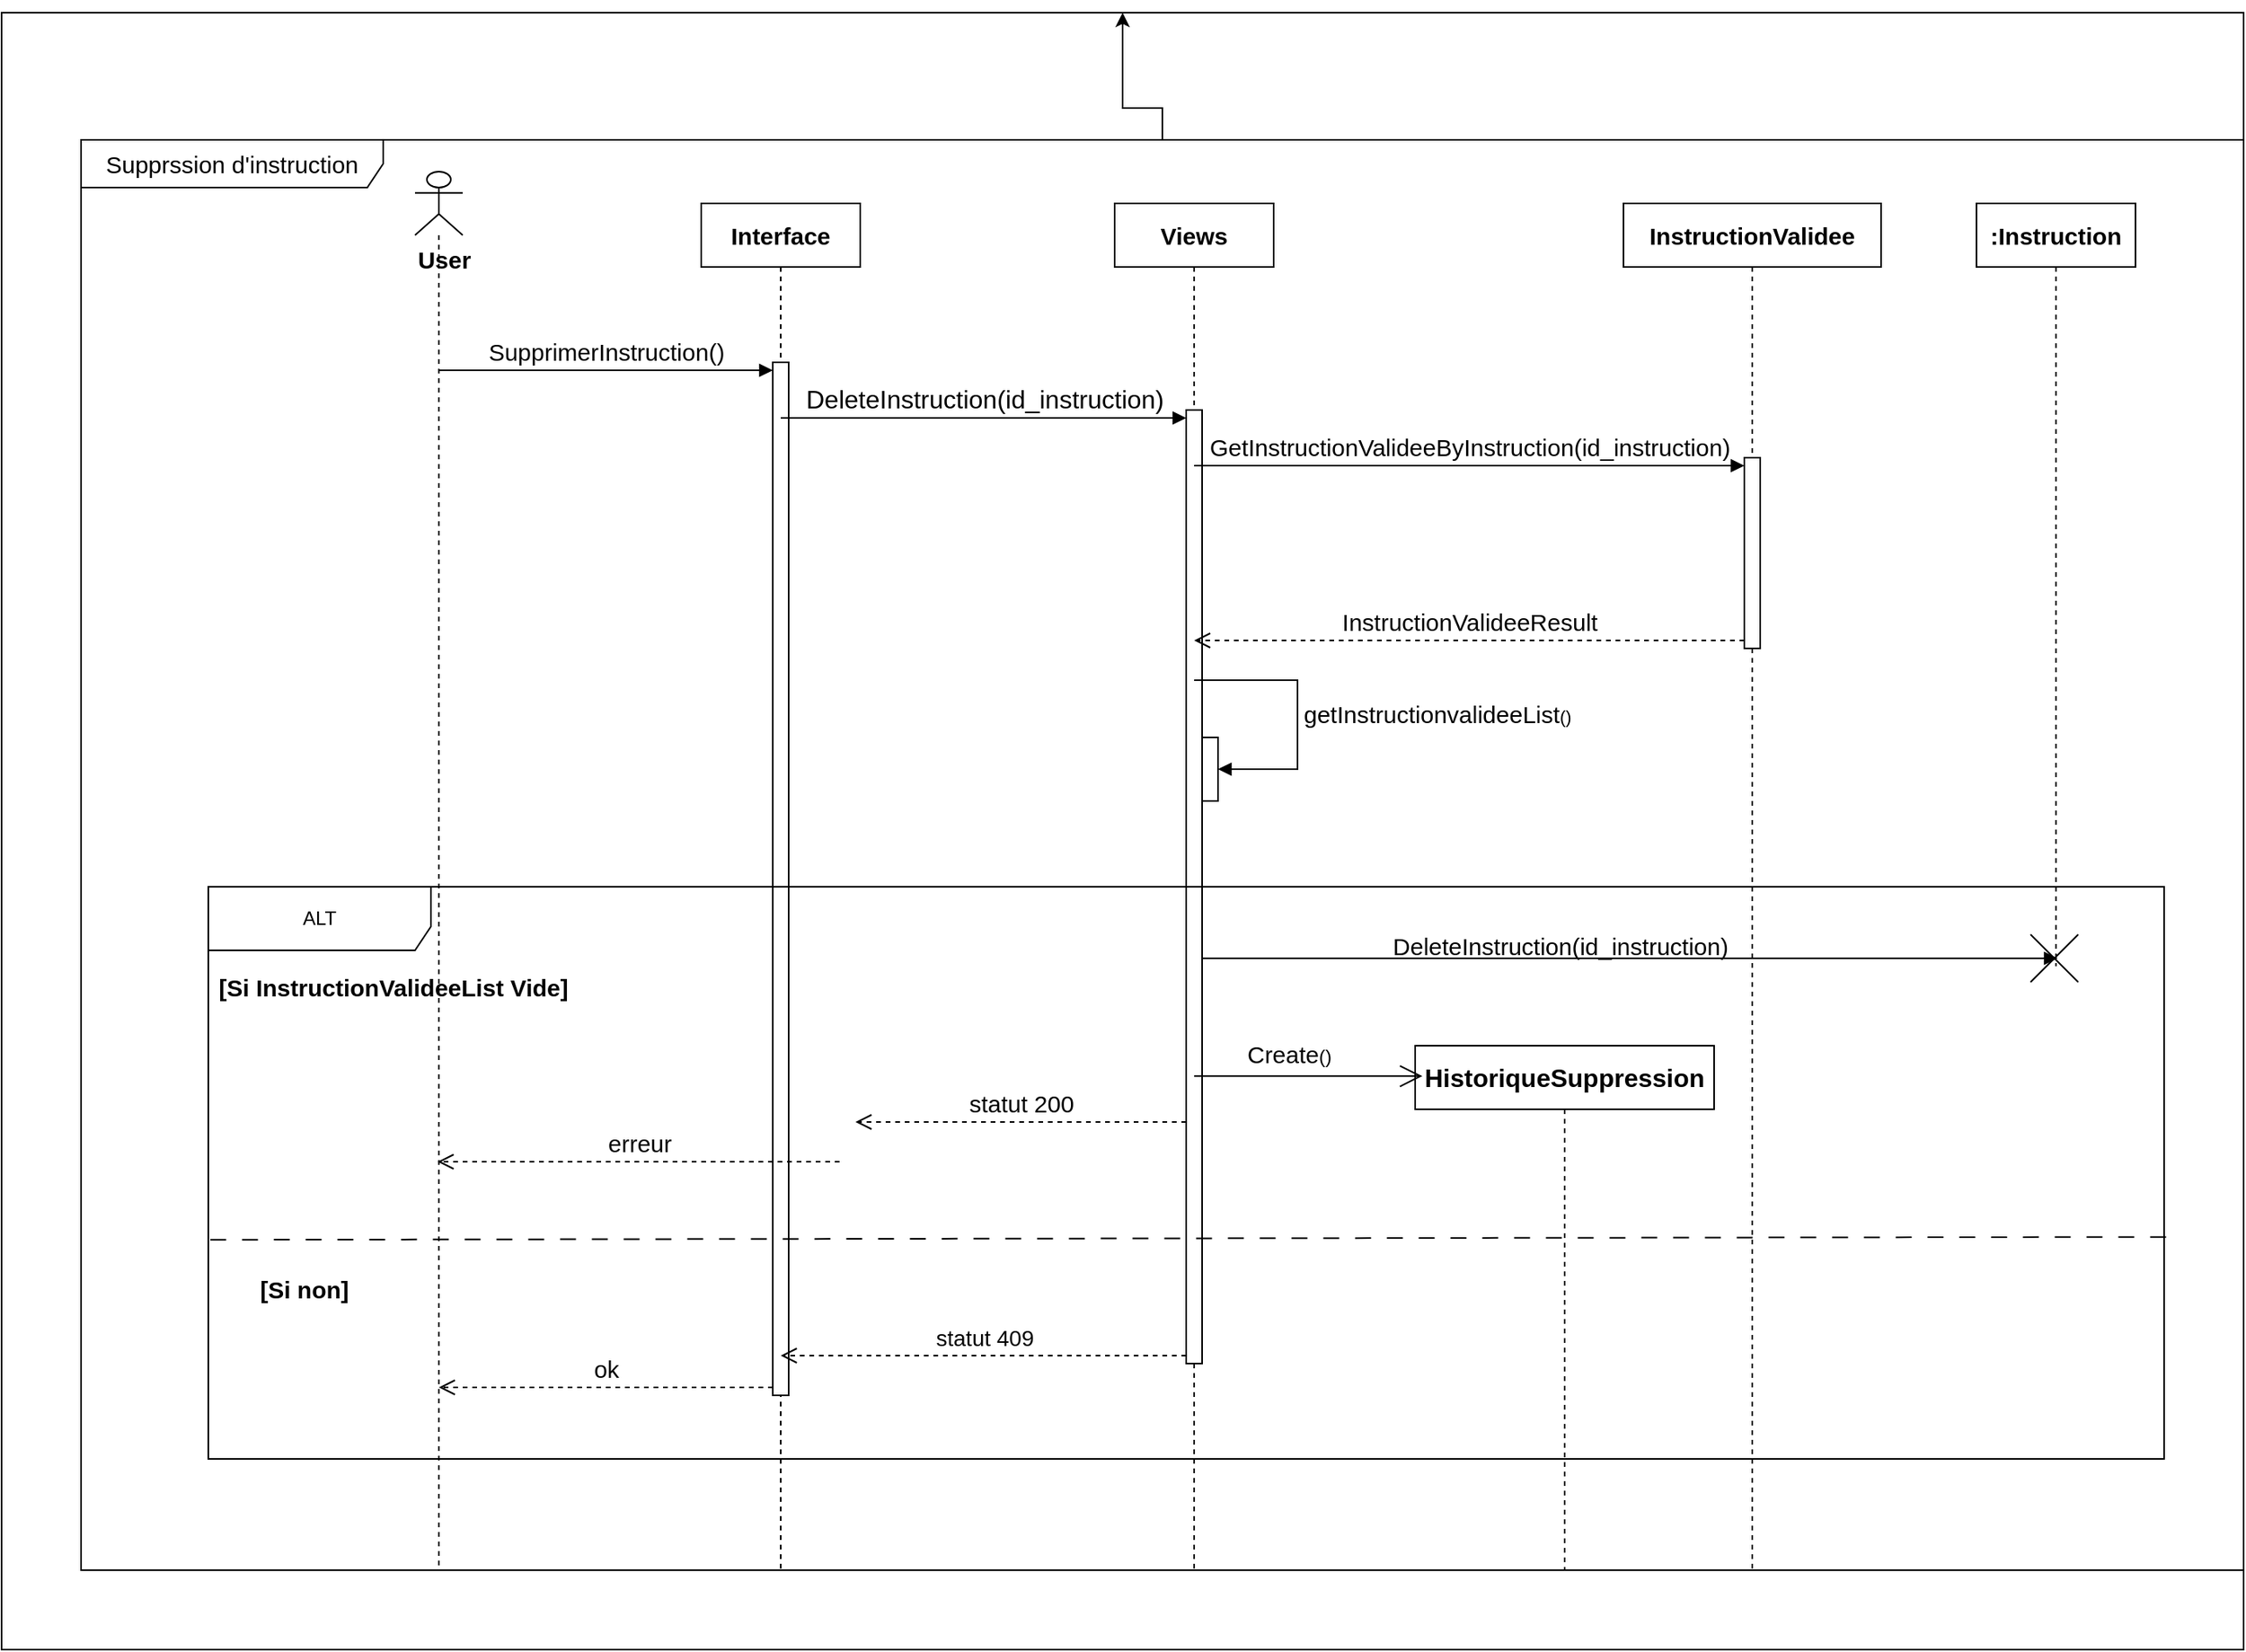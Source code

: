 <mxfile version="24.8.3">
  <diagram name="Page-1" id="Fnoq2qjlK88wWc1oOvnY">
    <mxGraphModel dx="1222" dy="628" grid="1" gridSize="10" guides="1" tooltips="1" connect="1" arrows="1" fold="1" page="1" pageScale="1" pageWidth="3300" pageHeight="4681" math="0" shadow="0">
      <root>
        <mxCell id="0" />
        <mxCell id="1" parent="0" />
        <mxCell id="l7N8maQYvU7LaO7XAh8y-1" value="" style="rounded=0;whiteSpace=wrap;html=1;" vertex="1" parent="1">
          <mxGeometry y="20" width="1410" height="1030" as="geometry" />
        </mxCell>
        <mxCell id="l7N8maQYvU7LaO7XAh8y-2" value="" style="shape=umlLifeline;perimeter=lifelinePerimeter;whiteSpace=wrap;html=1;container=1;dropTarget=0;collapsible=0;recursiveResize=0;outlineConnect=0;portConstraint=eastwest;newEdgeStyle={&quot;curved&quot;:0,&quot;rounded&quot;:0};participant=umlActor;" vertex="1" parent="1">
          <mxGeometry x="260" y="120" width="30" height="880" as="geometry" />
        </mxCell>
        <mxCell id="l7N8maQYvU7LaO7XAh8y-3" value="&lt;font style=&quot;font-size: 15px;&quot;&gt;User&lt;/font&gt;" style="text;align=center;fontStyle=1;verticalAlign=middle;spacingLeft=3;spacingRight=3;strokeColor=none;rotatable=0;points=[[0,0.5],[1,0.5]];portConstraint=eastwest;html=1;" vertex="1" parent="1">
          <mxGeometry x="238" y="162" width="80" height="26" as="geometry" />
        </mxCell>
        <mxCell id="l7N8maQYvU7LaO7XAh8y-4" value="&lt;b&gt;&lt;font style=&quot;font-size: 15px;&quot;&gt;Interface&lt;/font&gt;&lt;/b&gt;" style="shape=umlLifeline;perimeter=lifelinePerimeter;whiteSpace=wrap;html=1;container=1;dropTarget=0;collapsible=0;recursiveResize=0;outlineConnect=0;portConstraint=eastwest;newEdgeStyle={&quot;curved&quot;:0,&quot;rounded&quot;:0};" vertex="1" parent="1">
          <mxGeometry x="440" y="140" width="100" height="860" as="geometry" />
        </mxCell>
        <mxCell id="l7N8maQYvU7LaO7XAh8y-5" value="" style="html=1;points=[[0,0,0,0,5],[0,1,0,0,-5],[1,0,0,0,5],[1,1,0,0,-5]];perimeter=orthogonalPerimeter;outlineConnect=0;targetShapes=umlLifeline;portConstraint=eastwest;newEdgeStyle={&quot;curved&quot;:0,&quot;rounded&quot;:0};" vertex="1" parent="l7N8maQYvU7LaO7XAh8y-4">
          <mxGeometry x="45" y="100" width="10" height="650" as="geometry" />
        </mxCell>
        <mxCell id="l7N8maQYvU7LaO7XAh8y-6" value="&lt;font style=&quot;font-size: 15px;&quot;&gt;&lt;b&gt;Views&lt;/b&gt;&lt;/font&gt;" style="shape=umlLifeline;perimeter=lifelinePerimeter;whiteSpace=wrap;html=1;container=1;dropTarget=0;collapsible=0;recursiveResize=0;outlineConnect=0;portConstraint=eastwest;newEdgeStyle={&quot;curved&quot;:0,&quot;rounded&quot;:0};" vertex="1" parent="1">
          <mxGeometry x="700" y="140" width="100" height="860" as="geometry" />
        </mxCell>
        <mxCell id="l7N8maQYvU7LaO7XAh8y-7" value="" style="html=1;points=[[0,0,0,0,5],[0,1,0,0,-5],[1,0,0,0,5],[1,1,0,0,-5]];perimeter=orthogonalPerimeter;outlineConnect=0;targetShapes=umlLifeline;portConstraint=eastwest;newEdgeStyle={&quot;curved&quot;:0,&quot;rounded&quot;:0};" vertex="1" parent="l7N8maQYvU7LaO7XAh8y-6">
          <mxGeometry x="45" y="130" width="10" height="600" as="geometry" />
        </mxCell>
        <mxCell id="l7N8maQYvU7LaO7XAh8y-8" value="" style="html=1;points=[[0,0,0,0,5],[0,1,0,0,-5],[1,0,0,0,5],[1,1,0,0,-5]];perimeter=orthogonalPerimeter;outlineConnect=0;targetShapes=umlLifeline;portConstraint=eastwest;newEdgeStyle={&quot;curved&quot;:0,&quot;rounded&quot;:0};" vertex="1" parent="l7N8maQYvU7LaO7XAh8y-6">
          <mxGeometry x="55" y="336" width="10" height="40" as="geometry" />
        </mxCell>
        <mxCell id="l7N8maQYvU7LaO7XAh8y-9" value="&lt;font style=&quot;font-size: 15px;&quot;&gt;getInstructionvalideeList&lt;/font&gt;()" style="html=1;align=left;spacingLeft=2;endArrow=block;rounded=0;edgeStyle=orthogonalEdgeStyle;curved=0;rounded=0;" edge="1" parent="l7N8maQYvU7LaO7XAh8y-6" source="l7N8maQYvU7LaO7XAh8y-6" target="l7N8maQYvU7LaO7XAh8y-8">
          <mxGeometry x="0.003" relative="1" as="geometry">
            <mxPoint x="85" y="340" as="sourcePoint" />
            <Array as="points">
              <mxPoint x="115" y="300" />
              <mxPoint x="115" y="356" />
            </Array>
            <mxPoint as="offset" />
          </mxGeometry>
        </mxCell>
        <mxCell id="l7N8maQYvU7LaO7XAh8y-10" value="&lt;b&gt;&lt;font style=&quot;font-size: 15px;&quot;&gt;:Instruction&lt;/font&gt;&lt;/b&gt;" style="shape=umlLifeline;perimeter=lifelinePerimeter;whiteSpace=wrap;html=1;container=1;dropTarget=0;collapsible=0;recursiveResize=0;outlineConnect=0;portConstraint=eastwest;newEdgeStyle={&quot;curved&quot;:0,&quot;rounded&quot;:0};" vertex="1" parent="1">
          <mxGeometry x="1242" y="140" width="100" height="480" as="geometry" />
        </mxCell>
        <mxCell id="l7N8maQYvU7LaO7XAh8y-11" value="&lt;font style=&quot;font-size: 15px;&quot;&gt;SupprimerInstruction()&lt;/font&gt;" style="html=1;verticalAlign=bottom;endArrow=block;curved=0;rounded=0;entryX=0;entryY=0;entryDx=0;entryDy=5;" edge="1" parent="1" source="l7N8maQYvU7LaO7XAh8y-2" target="l7N8maQYvU7LaO7XAh8y-5">
          <mxGeometry relative="1" as="geometry">
            <mxPoint x="460" y="245" as="sourcePoint" />
          </mxGeometry>
        </mxCell>
        <mxCell id="l7N8maQYvU7LaO7XAh8y-12" value="&lt;font style=&quot;font-size: 15px;&quot;&gt;ok&lt;/font&gt;" style="html=1;verticalAlign=bottom;endArrow=open;dashed=1;endSize=8;curved=0;rounded=0;exitX=0;exitY=1;exitDx=0;exitDy=-5;" edge="1" parent="1" source="l7N8maQYvU7LaO7XAh8y-5" target="l7N8maQYvU7LaO7XAh8y-2">
          <mxGeometry x="0.002" relative="1" as="geometry">
            <mxPoint x="460" y="315" as="targetPoint" />
            <mxPoint as="offset" />
          </mxGeometry>
        </mxCell>
        <mxCell id="l7N8maQYvU7LaO7XAh8y-13" value="&lt;font style=&quot;font-size: 15px;&quot;&gt;&lt;b&gt;InstructionValidee&lt;/b&gt;&lt;/font&gt;" style="shape=umlLifeline;perimeter=lifelinePerimeter;whiteSpace=wrap;html=1;container=1;dropTarget=0;collapsible=0;recursiveResize=0;outlineConnect=0;portConstraint=eastwest;newEdgeStyle={&quot;curved&quot;:0,&quot;rounded&quot;:0};" vertex="1" parent="1">
          <mxGeometry x="1020" y="140" width="162" height="860" as="geometry" />
        </mxCell>
        <mxCell id="l7N8maQYvU7LaO7XAh8y-14" value="" style="html=1;points=[[0,0,0,0,5],[0,1,0,0,-5],[1,0,0,0,5],[1,1,0,0,-5]];perimeter=orthogonalPerimeter;outlineConnect=0;targetShapes=umlLifeline;portConstraint=eastwest;newEdgeStyle={&quot;curved&quot;:0,&quot;rounded&quot;:0};" vertex="1" parent="l7N8maQYvU7LaO7XAh8y-13">
          <mxGeometry x="76" y="160" width="10" height="120" as="geometry" />
        </mxCell>
        <mxCell id="l7N8maQYvU7LaO7XAh8y-15" value="&lt;font style=&quot;font-size: 16px;&quot;&gt;DeleteInstruction(id_instruction)&lt;/font&gt;" style="html=1;verticalAlign=bottom;endArrow=block;curved=0;rounded=0;entryX=0;entryY=0;entryDx=0;entryDy=5;" edge="1" parent="1" source="l7N8maQYvU7LaO7XAh8y-4" target="l7N8maQYvU7LaO7XAh8y-7">
          <mxGeometry relative="1" as="geometry">
            <mxPoint x="680" y="275" as="sourcePoint" />
          </mxGeometry>
        </mxCell>
        <mxCell id="l7N8maQYvU7LaO7XAh8y-16" value="&lt;font style=&quot;font-size: 14px;&quot;&gt;statut 409&lt;/font&gt;" style="html=1;verticalAlign=bottom;endArrow=open;dashed=1;endSize=8;curved=0;rounded=0;exitX=0;exitY=1;exitDx=0;exitDy=-5;" edge="1" parent="1" source="l7N8maQYvU7LaO7XAh8y-7" target="l7N8maQYvU7LaO7XAh8y-4">
          <mxGeometry relative="1" as="geometry">
            <mxPoint x="680" y="345" as="targetPoint" />
          </mxGeometry>
        </mxCell>
        <mxCell id="l7N8maQYvU7LaO7XAh8y-17" value="&lt;font style=&quot;font-size: 15px;&quot;&gt;GetInstructionValideeByInstruction(id_instruction)&lt;/font&gt;" style="html=1;verticalAlign=bottom;endArrow=block;curved=0;rounded=0;entryX=0;entryY=0;entryDx=0;entryDy=5;" edge="1" parent="1" source="l7N8maQYvU7LaO7XAh8y-6" target="l7N8maQYvU7LaO7XAh8y-14">
          <mxGeometry relative="1" as="geometry">
            <mxPoint x="850" y="295" as="sourcePoint" />
          </mxGeometry>
        </mxCell>
        <mxCell id="l7N8maQYvU7LaO7XAh8y-18" value="&lt;span style=&quot;font-size: 15px;&quot;&gt;InstructionValideeResult&lt;/span&gt;" style="html=1;verticalAlign=bottom;endArrow=open;dashed=1;endSize=8;curved=0;rounded=0;exitX=0;exitY=1;exitDx=0;exitDy=-5;" edge="1" parent="1" source="l7N8maQYvU7LaO7XAh8y-14" target="l7N8maQYvU7LaO7XAh8y-6">
          <mxGeometry relative="1" as="geometry">
            <mxPoint x="850" y="365" as="targetPoint" />
          </mxGeometry>
        </mxCell>
        <mxCell id="l7N8maQYvU7LaO7XAh8y-20" value="" style="html=1;verticalAlign=bottom;labelBackgroundColor=none;endArrow=block;endFill=1;rounded=0;entryX=0.567;entryY=0.5;entryDx=0;entryDy=0;entryPerimeter=0;" edge="1" parent="1" source="l7N8maQYvU7LaO7XAh8y-7" target="l7N8maQYvU7LaO7XAh8y-19">
          <mxGeometry width="160" relative="1" as="geometry">
            <mxPoint x="710" y="530" as="sourcePoint" />
            <mxPoint x="870" y="530" as="targetPoint" />
          </mxGeometry>
        </mxCell>
        <mxCell id="l7N8maQYvU7LaO7XAh8y-21" value="&lt;font style=&quot;font-size: 16px;&quot;&gt;&lt;b&gt;HistoriqueSuppression&lt;/b&gt;&lt;/font&gt;" style="shape=umlLifeline;perimeter=lifelinePerimeter;whiteSpace=wrap;html=1;container=1;dropTarget=0;collapsible=0;recursiveResize=0;outlineConnect=0;portConstraint=eastwest;newEdgeStyle={&quot;curved&quot;:0,&quot;rounded&quot;:0};" vertex="1" parent="1">
          <mxGeometry x="889" y="670" width="188" height="330" as="geometry" />
        </mxCell>
        <mxCell id="l7N8maQYvU7LaO7XAh8y-22" value="" style="endArrow=open;endFill=1;endSize=12;html=1;rounded=0;entryX=0.024;entryY=0.058;entryDx=0;entryDy=0;entryPerimeter=0;" edge="1" parent="1" source="l7N8maQYvU7LaO7XAh8y-6" target="l7N8maQYvU7LaO7XAh8y-21">
          <mxGeometry width="160" relative="1" as="geometry">
            <mxPoint x="850" y="700" as="sourcePoint" />
            <mxPoint x="1010" y="700" as="targetPoint" />
          </mxGeometry>
        </mxCell>
        <mxCell id="l7N8maQYvU7LaO7XAh8y-23" value="ALT" style="shape=umlFrame;whiteSpace=wrap;html=1;pointerEvents=0;width=140;height=40;" vertex="1" parent="1">
          <mxGeometry x="130" y="570" width="1230" height="360" as="geometry" />
        </mxCell>
        <mxCell id="l7N8maQYvU7LaO7XAh8y-24" value="" style="endArrow=none;startArrow=none;endFill=0;startFill=0;endSize=8;html=1;verticalAlign=bottom;dashed=1;labelBackgroundColor=none;dashPattern=10 10;rounded=0;entryX=1.001;entryY=0.612;entryDx=0;entryDy=0;entryPerimeter=0;exitX=0.001;exitY=0.617;exitDx=0;exitDy=0;exitPerimeter=0;elbow=vertical;" edge="1" parent="1" source="l7N8maQYvU7LaO7XAh8y-23" target="l7N8maQYvU7LaO7XAh8y-23">
          <mxGeometry width="160" relative="1" as="geometry">
            <mxPoint x="187.78" y="791.52" as="sourcePoint" />
            <mxPoint x="1302.22" y="787.92" as="targetPoint" />
          </mxGeometry>
        </mxCell>
        <mxCell id="l7N8maQYvU7LaO7XAh8y-25" value="&lt;font style=&quot;font-size: 15px;&quot;&gt;statut 200&lt;/font&gt;" style="html=1;verticalAlign=bottom;endArrow=open;dashed=1;endSize=8;curved=0;rounded=0;" edge="1" parent="1">
          <mxGeometry relative="1" as="geometry">
            <mxPoint x="537" y="718" as="targetPoint" />
            <mxPoint x="745" y="718" as="sourcePoint" />
          </mxGeometry>
        </mxCell>
        <mxCell id="l7N8maQYvU7LaO7XAh8y-26" value="&lt;font style=&quot;font-size: 15px;&quot;&gt;erreur&lt;/font&gt;" style="html=1;verticalAlign=bottom;endArrow=open;dashed=1;endSize=8;curved=0;rounded=0;" edge="1" parent="1">
          <mxGeometry relative="1" as="geometry">
            <mxPoint x="274.167" y="743" as="targetPoint" />
            <mxPoint x="527" y="743" as="sourcePoint" />
          </mxGeometry>
        </mxCell>
        <mxCell id="l7N8maQYvU7LaO7XAh8y-27" value="&lt;span style=&quot;font-size: 15px;&quot;&gt;[&lt;/span&gt;&lt;span style=&quot;font-size: 15px;&quot;&gt;Si InstructionValideeList Vide&lt;/span&gt;&lt;span style=&quot;font-size: 15px;&quot;&gt;]&lt;/span&gt;" style="text;align=center;fontStyle=1;verticalAlign=middle;spacingLeft=3;spacingRight=3;strokeColor=none;rotatable=0;points=[[0,0.5],[1,0.5]];portConstraint=eastwest;html=1;" vertex="1" parent="1">
          <mxGeometry x="180" y="620" width="131" height="26" as="geometry" />
        </mxCell>
        <mxCell id="l7N8maQYvU7LaO7XAh8y-28" value="&lt;font style=&quot;font-size: 15px;&quot;&gt;[Si non]&lt;/font&gt;" style="text;align=center;fontStyle=1;verticalAlign=middle;spacingLeft=3;spacingRight=3;strokeColor=none;rotatable=0;points=[[0,0.5],[1,0.5]];portConstraint=eastwest;html=1;" vertex="1" parent="1">
          <mxGeometry x="150" y="810" width="80" height="26" as="geometry" />
        </mxCell>
        <mxCell id="l7N8maQYvU7LaO7XAh8y-29" value="&lt;font style=&quot;font-size: 15px; font-weight: normal;&quot;&gt;DeleteInstruction(id_instruction)&lt;/font&gt;" style="text;align=center;fontStyle=1;verticalAlign=middle;spacingLeft=3;spacingRight=3;strokeColor=none;rotatable=0;points=[[0,0.5],[1,0.5]];portConstraint=eastwest;html=1;" vertex="1" parent="1">
          <mxGeometry x="940" y="594" width="80" height="26" as="geometry" />
        </mxCell>
        <mxCell id="l7N8maQYvU7LaO7XAh8y-34" style="edgeStyle=orthogonalEdgeStyle;rounded=0;orthogonalLoop=1;jettySize=auto;html=1;" edge="1" parent="1" source="l7N8maQYvU7LaO7XAh8y-30" target="l7N8maQYvU7LaO7XAh8y-1">
          <mxGeometry relative="1" as="geometry" />
        </mxCell>
        <mxCell id="l7N8maQYvU7LaO7XAh8y-30" value="&lt;font style=&quot;font-size: 15px;&quot;&gt;Supprssion d&#39;instruction&lt;/font&gt;" style="shape=umlFrame;whiteSpace=wrap;html=1;pointerEvents=0;recursiveResize=0;container=1;collapsible=0;width=190;height=30;" vertex="1" parent="1">
          <mxGeometry x="50" y="100" width="1360" height="900" as="geometry" />
        </mxCell>
        <mxCell id="l7N8maQYvU7LaO7XAh8y-31" value="&lt;font style=&quot;font-size: 15px;&quot;&gt;Create&lt;/font&gt;()" style="text;html=1;align=center;verticalAlign=middle;whiteSpace=wrap;rounded=0;" vertex="1" parent="l7N8maQYvU7LaO7XAh8y-30">
          <mxGeometry x="730" y="560" width="60" height="30" as="geometry" />
        </mxCell>
        <mxCell id="l7N8maQYvU7LaO7XAh8y-19" value="" style="shape=umlDestroy;html=1;" vertex="1" parent="l7N8maQYvU7LaO7XAh8y-30">
          <mxGeometry x="1226" y="500" width="30" height="30" as="geometry" />
        </mxCell>
      </root>
    </mxGraphModel>
  </diagram>
</mxfile>

